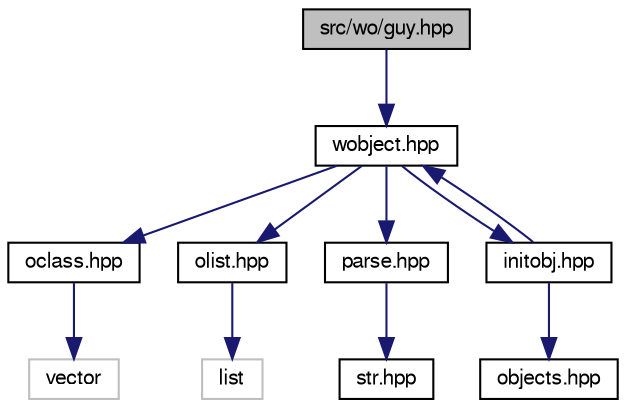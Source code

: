 digraph "src/wo/guy.hpp"
{
 // LATEX_PDF_SIZE
  bgcolor="transparent";
  edge [fontname="FreeSans",fontsize="10",labelfontname="FreeSans",labelfontsize="10"];
  node [fontname="FreeSans",fontsize="10",shape=record];
  Node1 [label="src/wo/guy.hpp",height=0.2,width=0.4,color="black", fillcolor="grey75", style="filled", fontcolor="black",tooltip=" "];
  Node1 -> Node2 [color="midnightblue",fontsize="10",style="solid",fontname="FreeSans"];
  Node2 [label="wobject.hpp",height=0.2,width=0.4,color="black",URL="$a00866.html",tooltip=" "];
  Node2 -> Node3 [color="midnightblue",fontsize="10",style="solid",fontname="FreeSans"];
  Node3 [label="oclass.hpp",height=0.2,width=0.4,color="black",URL="$a00626.html",tooltip=" "];
  Node3 -> Node4 [color="midnightblue",fontsize="10",style="solid",fontname="FreeSans"];
  Node4 [label="vector",height=0.2,width=0.4,color="grey75",tooltip=" "];
  Node2 -> Node5 [color="midnightblue",fontsize="10",style="solid",fontname="FreeSans"];
  Node5 [label="olist.hpp",height=0.2,width=0.4,color="black",URL="$a00632.html",tooltip=" "];
  Node5 -> Node6 [color="midnightblue",fontsize="10",style="solid",fontname="FreeSans"];
  Node6 [label="list",height=0.2,width=0.4,color="grey75",tooltip=" "];
  Node2 -> Node7 [color="midnightblue",fontsize="10",style="solid",fontname="FreeSans"];
  Node7 [label="parse.hpp",height=0.2,width=0.4,color="black",URL="$a00638.html",tooltip=" "];
  Node7 -> Node8 [color="midnightblue",fontsize="10",style="solid",fontname="FreeSans"];
  Node8 [label="str.hpp",height=0.2,width=0.4,color="black",URL="$a00179.html",tooltip=" "];
  Node2 -> Node9 [color="midnightblue",fontsize="10",style="solid",fontname="FreeSans"];
  Node9 [label="initobj.hpp",height=0.2,width=0.4,color="black",URL="$a00554.html",tooltip=" "];
  Node9 -> Node10 [color="midnightblue",fontsize="10",style="solid",fontname="FreeSans"];
  Node10 [label="objects.hpp",height=0.2,width=0.4,color="black",URL="$a00620.html",tooltip=" "];
  Node9 -> Node2 [color="midnightblue",fontsize="10",style="solid",fontname="FreeSans"];
}
